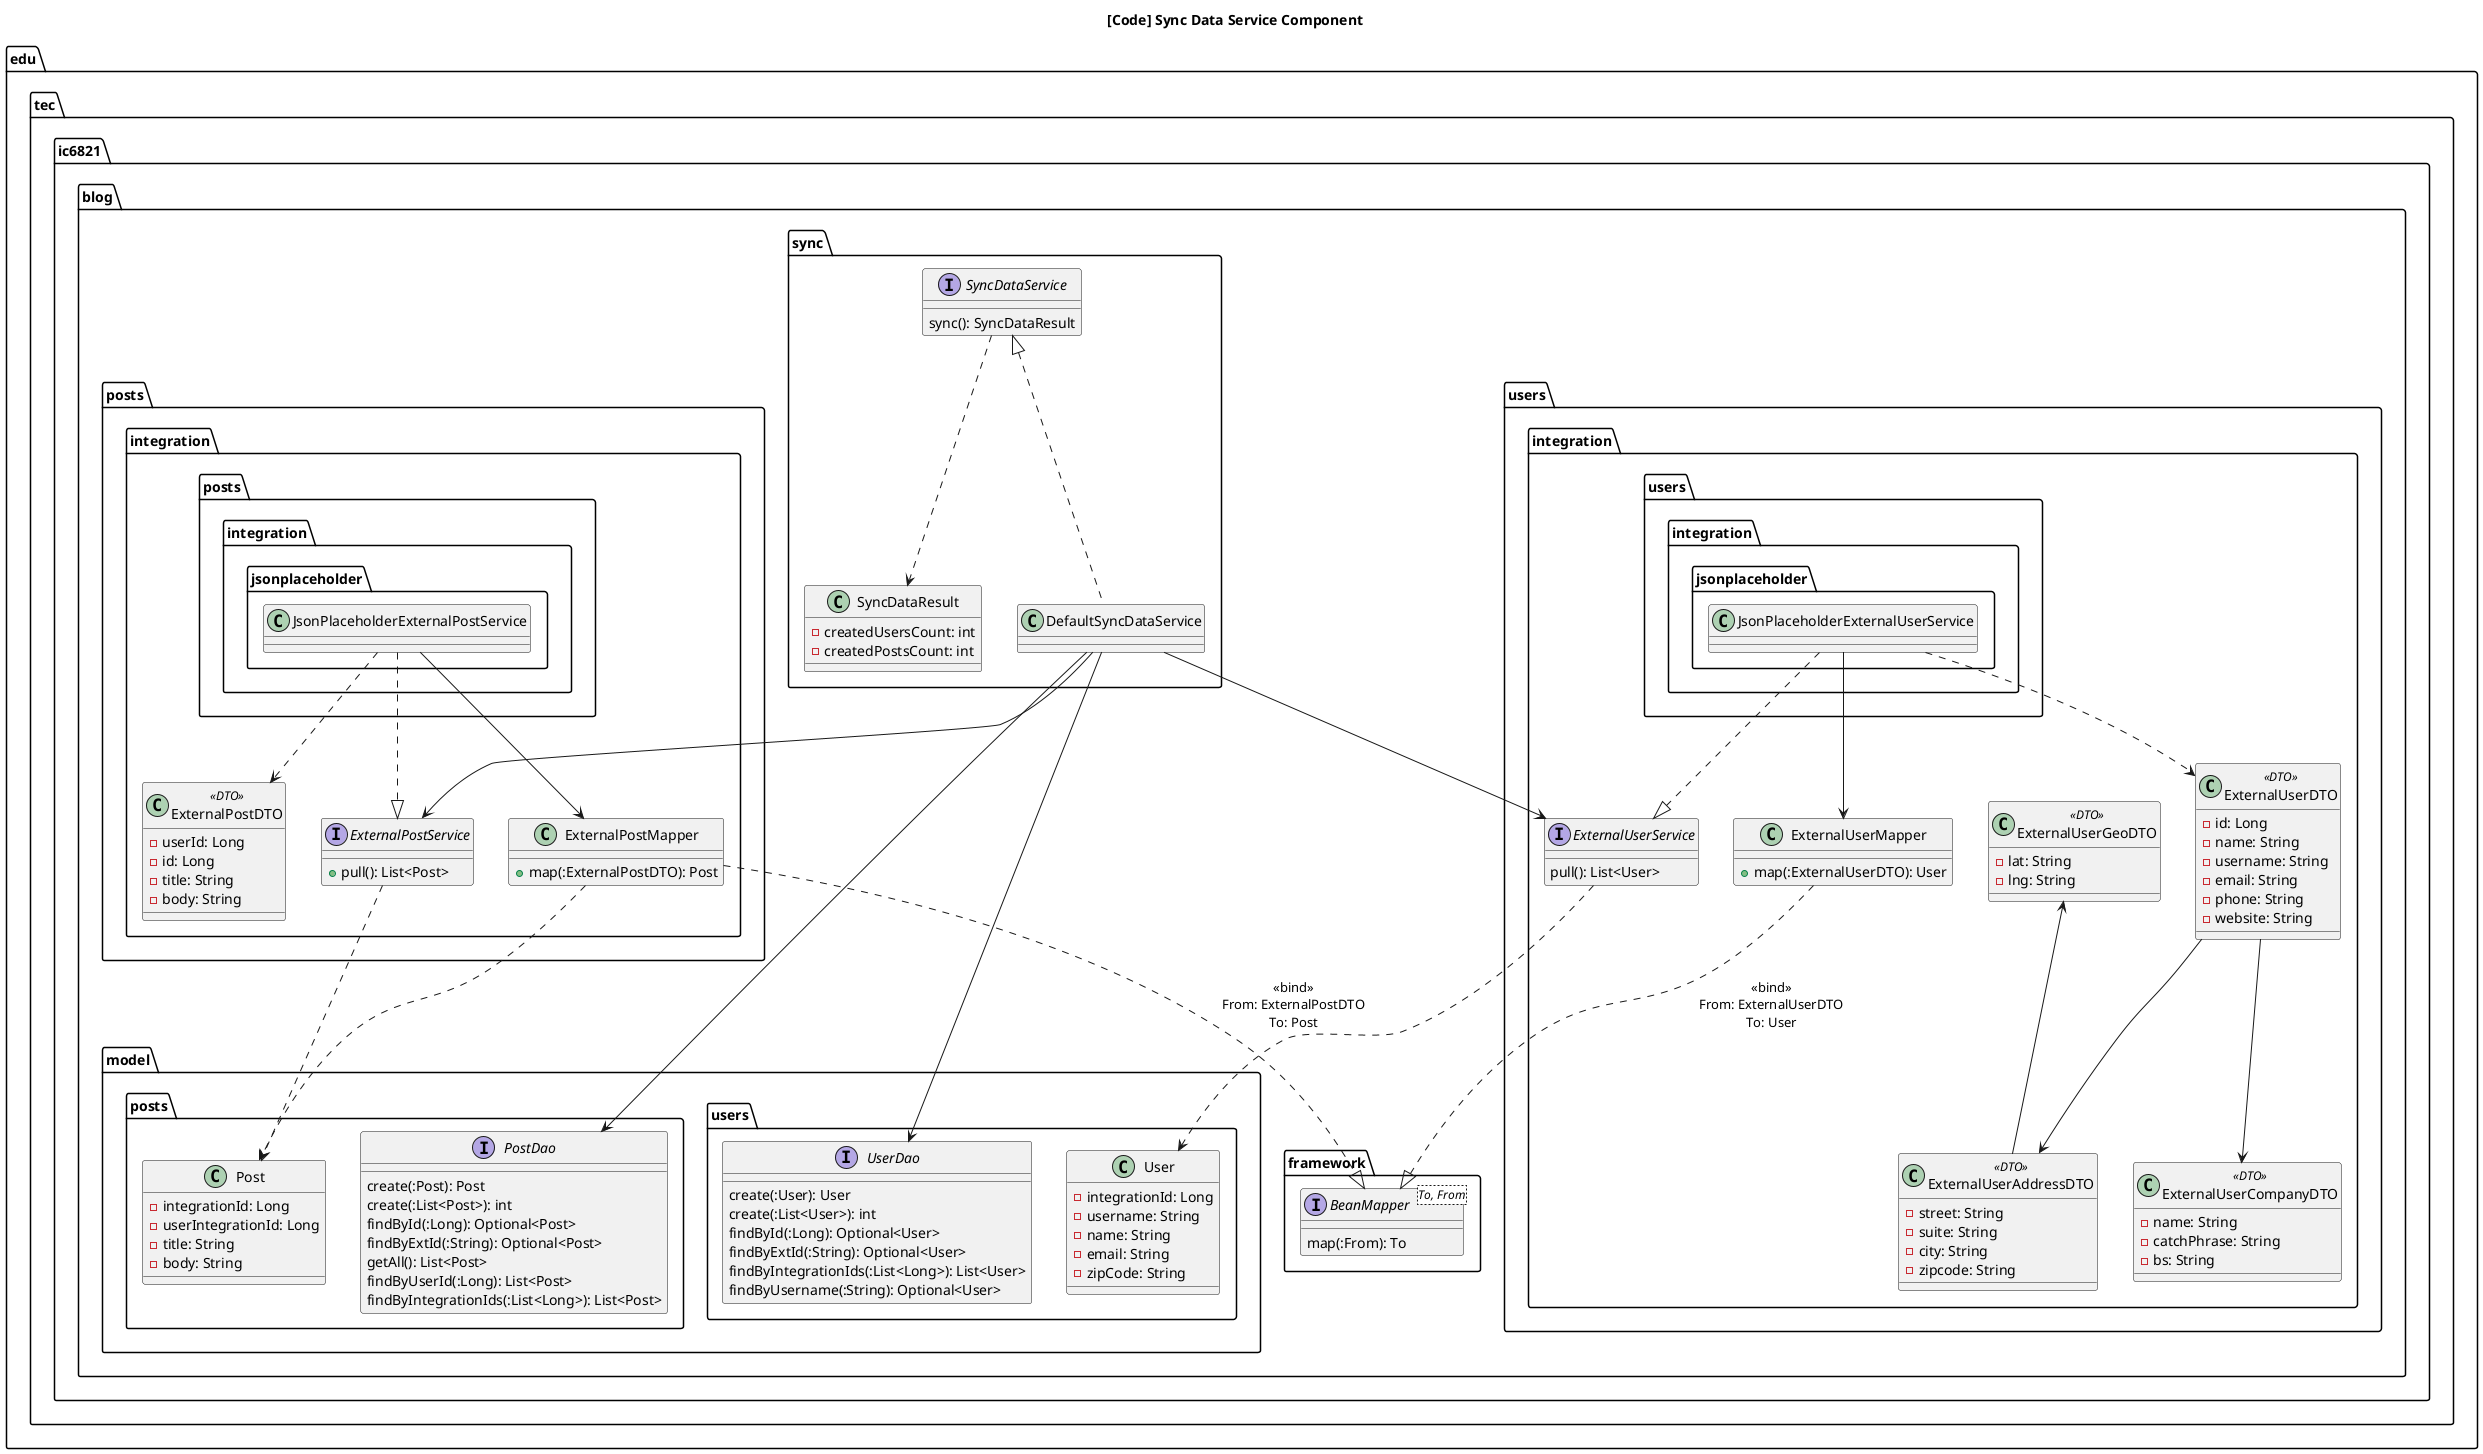 @startuml

title [Code] Sync Data Service Component

package edu.tec.ic6821.blog {
    package framework {
        interface BeanMapper<To, From> {
            map(:From): To
        }
    }

    package model.posts {
        class Post {
            - integrationId: Long
            - userIntegrationId: Long
            - title: String
            - body: String
        }

        interface PostDao {
            create(:Post): Post
            create(:List<Post>): int
            findById(:Long): Optional<Post>
            findByExtId(:String): Optional<Post>
            getAll(): List<Post>
            findByUserId(:Long): List<Post>
            findByIntegrationIds(:List<Long>): List<Post>
        }
    }

    package model.users {
        class User {
            - integrationId: Long
            - username: String
            - name: String
            - email: String
            - zipCode: String
        }

        interface UserDao {
            create(:User): User
            create(:List<User>): int
            findById(:Long): Optional<User>
            findByExtId(:String): Optional<User>
            findByIntegrationIds(:List<Long>): List<User>
            findByUsername(:String): Optional<User>
        }
    }

    package posts.integration {
        class ExternalPostDTO <<DTO>> {
            - userId: Long
            - id: Long
            - title: String
            - body: String
        }

        class ExternalPostMapper {
            + map(:ExternalPostDTO): Post
        }

        ExternalPostMapper ..|> BeanMapper :<<bind>>\nFrom: ExternalPostDTO\nTo: Post

        interface ExternalPostService {
            + pull(): List<Post>
        }

        package posts.integration.jsonplaceholder {
            class JsonPlaceholderExternalPostService {}
        }

        JsonPlaceholderExternalPostService ..|> ExternalPostService
        JsonPlaceholderExternalPostService ..> ExternalPostDTO
        JsonPlaceholderExternalPostService --> ExternalPostMapper
    }

    ExternalPostService ..> Post
    ExternalPostMapper ..> Post

    package users.integration {
        interface ExternalUserService {
            pull(): List<User>
        }

        package users.integration.jsonplaceholder {
            class JsonPlaceholderExternalUserService {
            }
        }

        JsonPlaceholderExternalUserService ..|> ExternalUserService
        ExternalUserService ..> User

        class ExternalUserDTO <<DTO>> {
            - id: Long
            - name: String
            - username: String
            - email: String
            - phone: String
            - website: String
        }

        class ExternalUserAddressDTO <<DTO>> {
            - street: String
            - suite: String
            - city: String
            - zipcode: String
        }

        ExternalUserDTO --> ExternalUserAddressDTO

        class ExternalUserGeoDTO <<DTO>> {
            - lat: String
            - lng: String
        }

        ExternalUserGeoDTO <-- ExternalUserAddressDTO

        class ExternalUserCompanyDTO <<DTO>> {
            - name: String
            - catchPhrase: String
            - bs: String
        }

        ExternalUserDTO --> ExternalUserCompanyDTO

        JsonPlaceholderExternalUserService ..> ExternalUserDTO

        class ExternalUserMapper {
            + map(:ExternalUserDTO): User
        }

        ExternalUserMapper ..|> BeanMapper :<<bind>>\nFrom: ExternalUserDTO\nTo: User
        JsonPlaceholderExternalUserService --> ExternalUserMapper
    }

    package sync {
        interface SyncDataService {
            sync(): SyncDataResult
        }

        class SyncDataResult {
            - createdUsersCount: int
            - createdPostsCount: int
        }

        SyncDataService ..> SyncDataResult

        class DefaultSyncDataService {
        }

        SyncDataService <|.. DefaultSyncDataService

        DefaultSyncDataService --> ExternalUserService
        DefaultSyncDataService --> ExternalPostService
    }

    DefaultSyncDataService --> PostDao
    DefaultSyncDataService --> UserDao


}

@enduml